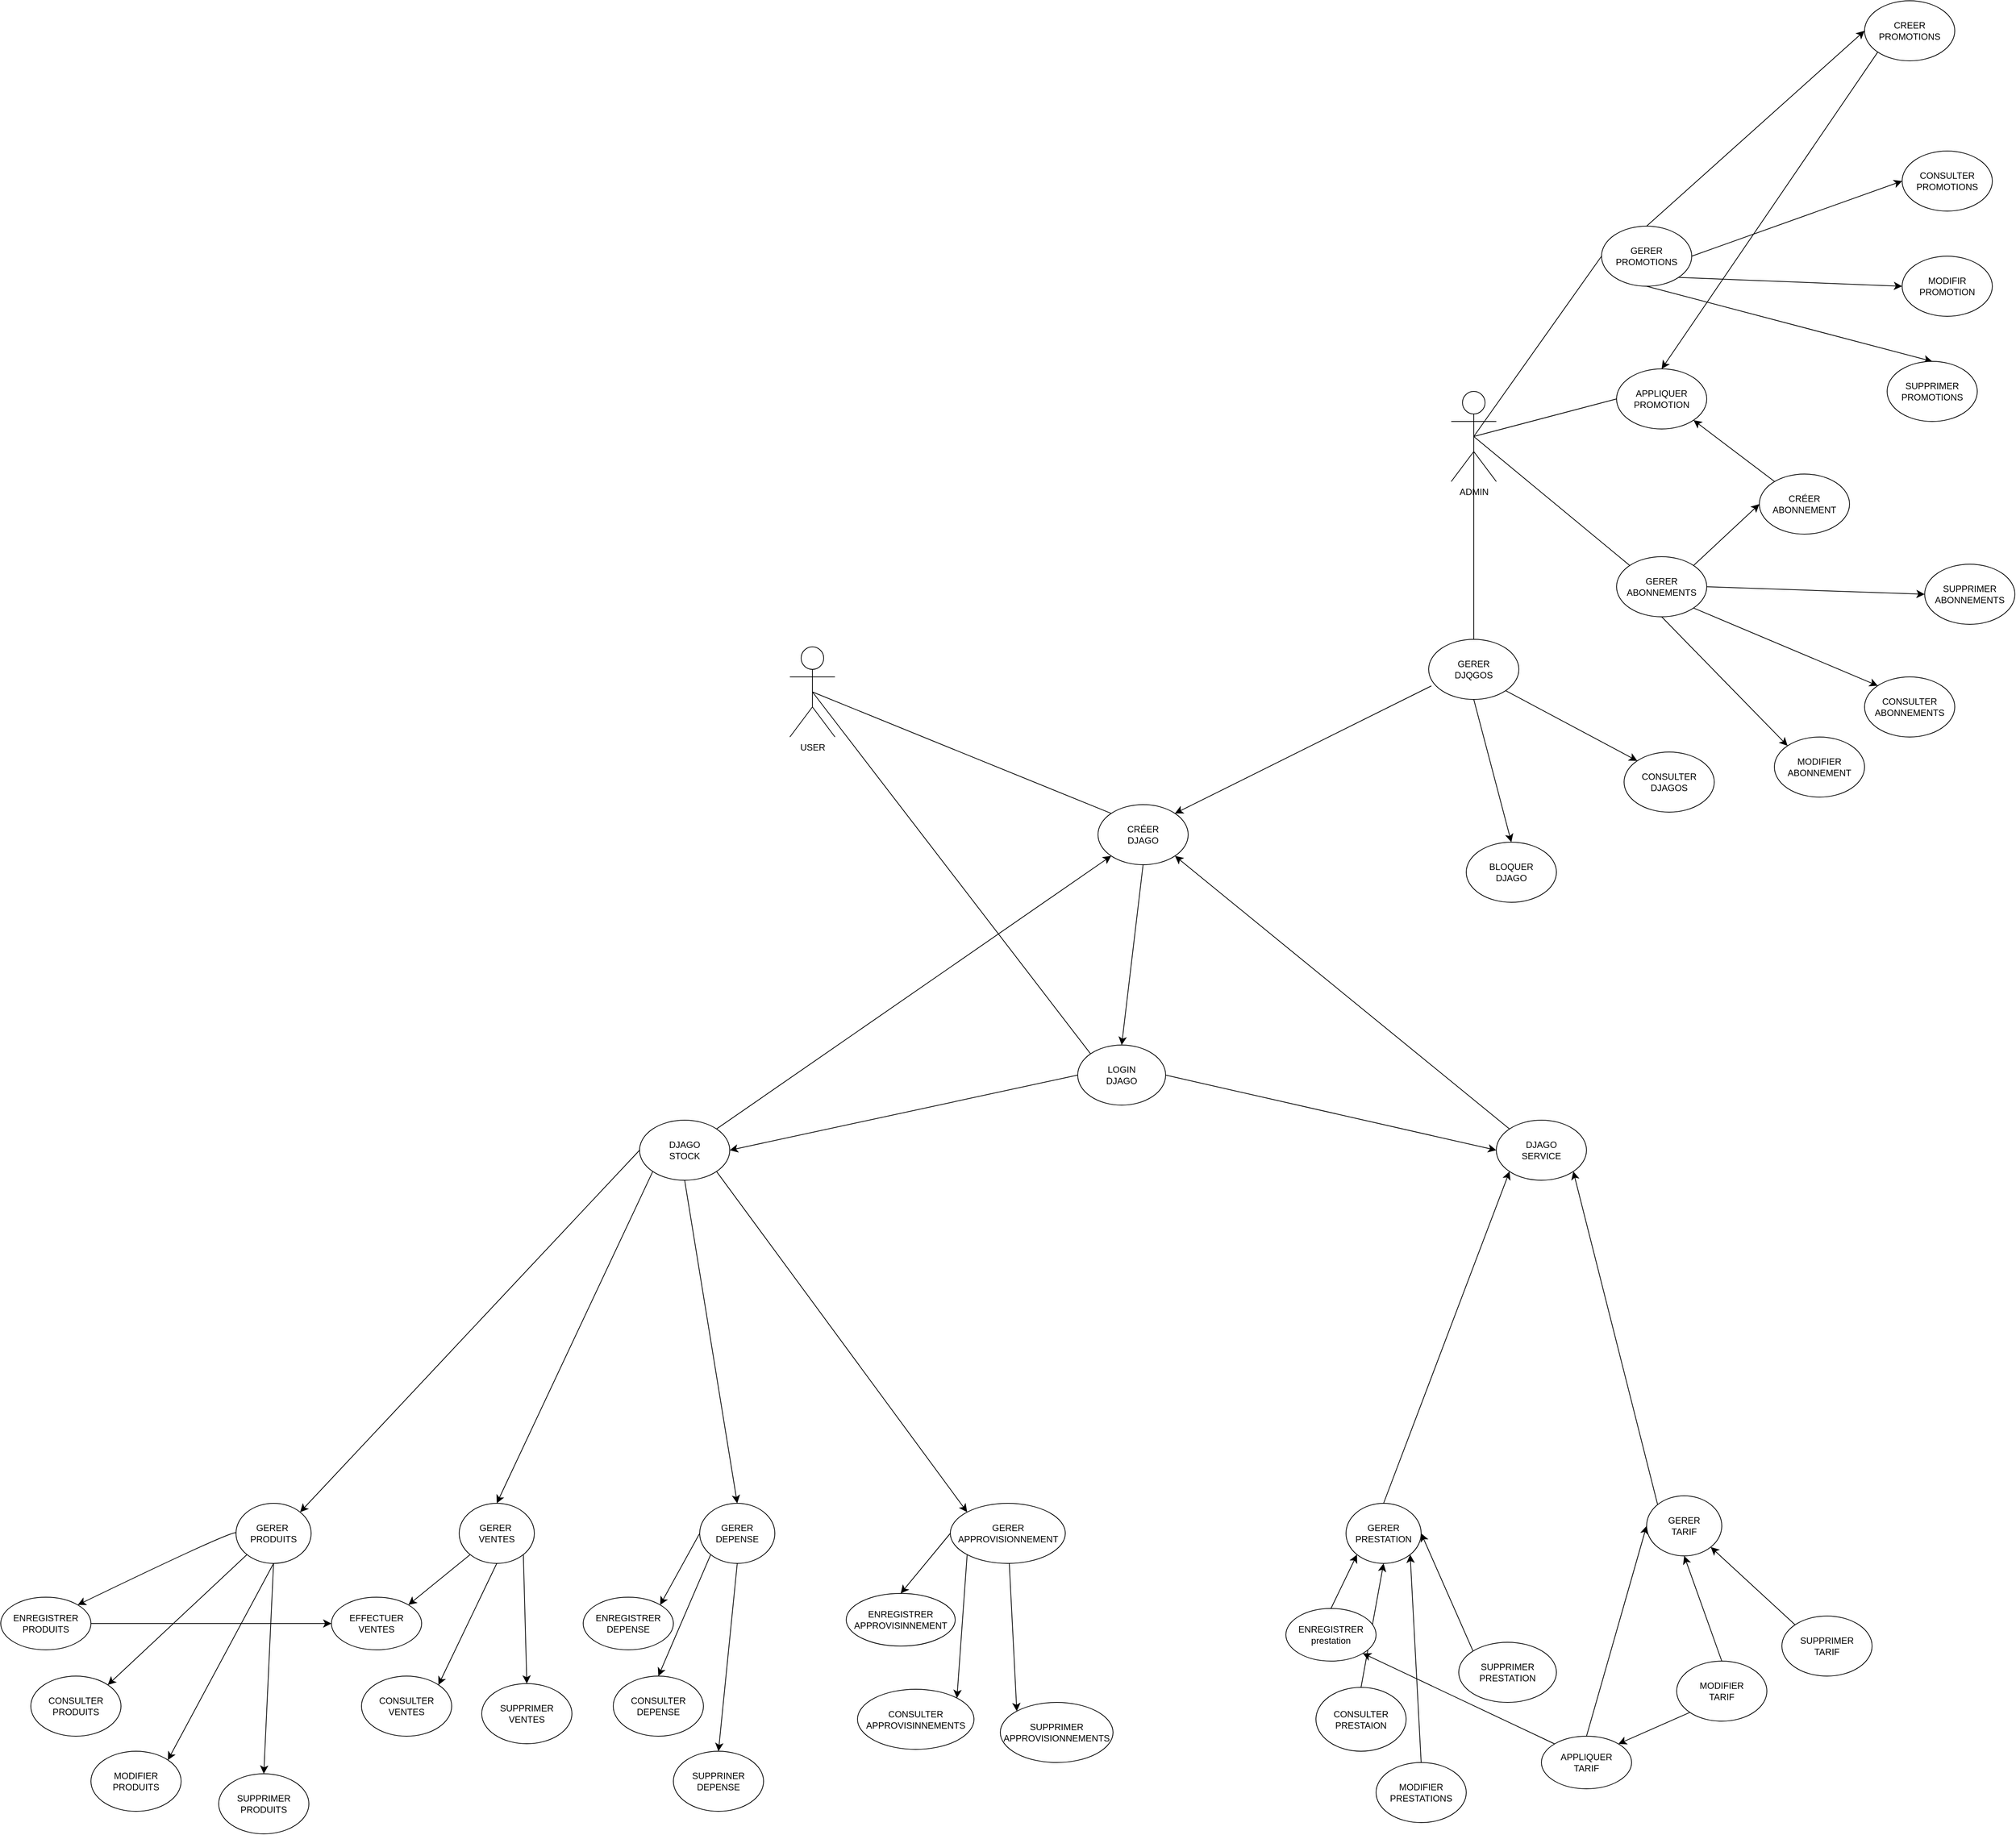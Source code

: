 <mxfile version="24.4.12" type="github">
  <diagram name="Page-1" id="MZ3AWPZT5DLn9-O8bJmc">
    <mxGraphModel dx="3785" dy="3672" grid="1" gridSize="10" guides="1" tooltips="1" connect="1" arrows="1" fold="1" page="1" pageScale="1" pageWidth="827" pageHeight="1169" math="0" shadow="0">
      <root>
        <mxCell id="0" />
        <mxCell id="1" parent="0" />
        <mxCell id="t6TU1K3U_63s48e1gC2M-1" value="USER" style="shape=umlActor;verticalLabelPosition=bottom;verticalAlign=top;html=1;outlineConnect=0;labelBackgroundColor=none;" parent="1" vertex="1">
          <mxGeometry x="-90" y="-940" width="60" height="120" as="geometry" />
        </mxCell>
        <mxCell id="5Mzq799TKKF06reo93Cx-96" style="edgeStyle=none;curved=1;rounded=0;orthogonalLoop=1;jettySize=auto;html=1;exitX=0;exitY=0.5;exitDx=0;exitDy=0;entryX=1;entryY=0;entryDx=0;entryDy=0;fontSize=12;startSize=8;endSize=8;labelBackgroundColor=none;fontColor=default;" parent="1" source="5Mzq799TKKF06reo93Cx-27" target="ilMCgSNwz-HgjAsezBHl-24" edge="1">
          <mxGeometry relative="1" as="geometry" />
        </mxCell>
        <mxCell id="ilMCgSNwz-HgjAsezBHl-24" value="GERER&amp;nbsp;&lt;div&gt;PRODUITS&lt;/div&gt;" style="ellipse;whiteSpace=wrap;html=1;spacingTop=0;labelBackgroundColor=none;" parent="1" vertex="1">
          <mxGeometry x="-827" y="200" width="100" height="80" as="geometry" />
        </mxCell>
        <mxCell id="5Mzq799TKKF06reo93Cx-95" style="edgeStyle=none;curved=1;rounded=0;orthogonalLoop=1;jettySize=auto;html=1;exitX=0;exitY=1;exitDx=0;exitDy=0;fontSize=12;startSize=8;endSize=8;entryX=0.5;entryY=0;entryDx=0;entryDy=0;labelBackgroundColor=none;fontColor=default;" parent="1" source="5Mzq799TKKF06reo93Cx-27" target="ilMCgSNwz-HgjAsezBHl-23" edge="1">
          <mxGeometry relative="1" as="geometry">
            <mxPoint x="-270" y="-250" as="sourcePoint" />
          </mxGeometry>
        </mxCell>
        <mxCell id="ilMCgSNwz-HgjAsezBHl-23" value="GERER&amp;nbsp;&lt;div&gt;VENTES&lt;/div&gt;" style="ellipse;whiteSpace=wrap;html=1;labelBackgroundColor=none;" parent="1" vertex="1">
          <mxGeometry x="-530" y="200" width="100" height="80" as="geometry" />
        </mxCell>
        <mxCell id="5Mzq799TKKF06reo93Cx-94" style="edgeStyle=none;curved=1;rounded=0;orthogonalLoop=1;jettySize=auto;html=1;exitX=0.5;exitY=1;exitDx=0;exitDy=0;entryX=0.5;entryY=0;entryDx=0;entryDy=0;fontSize=12;startSize=8;endSize=8;labelBackgroundColor=none;fontColor=default;" parent="1" source="5Mzq799TKKF06reo93Cx-27" target="ilMCgSNwz-HgjAsezBHl-22" edge="1">
          <mxGeometry relative="1" as="geometry" />
        </mxCell>
        <mxCell id="ilMCgSNwz-HgjAsezBHl-22" value="GERER&lt;div&gt;DEPENSE&lt;/div&gt;" style="ellipse;whiteSpace=wrap;html=1;labelBackgroundColor=none;" parent="1" vertex="1">
          <mxGeometry x="-210" y="200" width="100" height="80" as="geometry" />
        </mxCell>
        <mxCell id="5Mzq799TKKF06reo93Cx-93" style="edgeStyle=none;curved=1;rounded=0;orthogonalLoop=1;jettySize=auto;html=1;exitX=1;exitY=1;exitDx=0;exitDy=0;entryX=0;entryY=0;entryDx=0;entryDy=0;fontSize=12;startSize=8;endSize=8;labelBackgroundColor=none;fontColor=default;" parent="1" source="5Mzq799TKKF06reo93Cx-27" target="ilMCgSNwz-HgjAsezBHl-21" edge="1">
          <mxGeometry relative="1" as="geometry" />
        </mxCell>
        <mxCell id="ilMCgSNwz-HgjAsezBHl-21" value="GERER&lt;div&gt;APPROVISIONNEMENT&lt;/div&gt;" style="ellipse;whiteSpace=wrap;html=1;labelBackgroundColor=none;" parent="1" vertex="1">
          <mxGeometry x="123.5" y="200" width="153" height="80" as="geometry" />
        </mxCell>
        <mxCell id="5Mzq799TKKF06reo93Cx-89" style="edgeStyle=none;curved=1;rounded=0;orthogonalLoop=1;jettySize=auto;html=1;exitX=0.5;exitY=0;exitDx=0;exitDy=0;entryX=0;entryY=1;entryDx=0;entryDy=0;fontSize=12;startSize=8;endSize=8;labelBackgroundColor=none;fontColor=default;" parent="1" source="ilMCgSNwz-HgjAsezBHl-20" target="5Mzq799TKKF06reo93Cx-26" edge="1">
          <mxGeometry relative="1" as="geometry" />
        </mxCell>
        <mxCell id="ilMCgSNwz-HgjAsezBHl-20" value="GERER&lt;div&gt;PRESTATION&lt;/div&gt;" style="ellipse;whiteSpace=wrap;html=1;labelBackgroundColor=none;" parent="1" vertex="1">
          <mxGeometry x="650" y="200" width="100" height="80" as="geometry" />
        </mxCell>
        <mxCell id="5Mzq799TKKF06reo93Cx-91" style="edgeStyle=none;curved=1;rounded=0;orthogonalLoop=1;jettySize=auto;html=1;exitX=0;exitY=0;exitDx=0;exitDy=0;entryX=1;entryY=1;entryDx=0;entryDy=0;fontSize=12;startSize=8;endSize=8;labelBackgroundColor=none;fontColor=default;" parent="1" source="ilMCgSNwz-HgjAsezBHl-18" target="5Mzq799TKKF06reo93Cx-26" edge="1">
          <mxGeometry relative="1" as="geometry" />
        </mxCell>
        <mxCell id="ilMCgSNwz-HgjAsezBHl-18" value="GERER&lt;div&gt;TARIF&lt;/div&gt;" style="ellipse;whiteSpace=wrap;html=1;labelBackgroundColor=none;" parent="1" vertex="1">
          <mxGeometry x="1050" y="190" width="100" height="80" as="geometry" />
        </mxCell>
        <mxCell id="5Mzq799TKKF06reo93Cx-159" style="edgeStyle=none;curved=1;rounded=0;orthogonalLoop=1;jettySize=auto;html=1;exitX=0.5;exitY=1;exitDx=0;exitDy=0;entryX=0.5;entryY=0;entryDx=0;entryDy=0;fontSize=12;startSize=8;endSize=8;labelBackgroundColor=none;fontColor=default;" parent="1" source="5Mzq799TKKF06reo93Cx-25" target="5Mzq799TKKF06reo93Cx-100" edge="1">
          <mxGeometry relative="1" as="geometry" />
        </mxCell>
        <mxCell id="5Mzq799TKKF06reo93Cx-25" value="CRÉER&lt;div&gt;DJAGO&lt;/div&gt;" style="ellipse;whiteSpace=wrap;html=1;labelBackgroundColor=none;" parent="1" vertex="1">
          <mxGeometry x="320" y="-730" width="120" height="80" as="geometry" />
        </mxCell>
        <mxCell id="5Mzq799TKKF06reo93Cx-163" style="edgeStyle=none;curved=1;rounded=0;orthogonalLoop=1;jettySize=auto;html=1;exitX=0;exitY=0;exitDx=0;exitDy=0;entryX=1;entryY=1;entryDx=0;entryDy=0;fontSize=12;startSize=8;endSize=8;labelBackgroundColor=none;fontColor=default;" parent="1" source="5Mzq799TKKF06reo93Cx-26" target="5Mzq799TKKF06reo93Cx-25" edge="1">
          <mxGeometry relative="1" as="geometry" />
        </mxCell>
        <mxCell id="5Mzq799TKKF06reo93Cx-26" value="DJAGO&lt;div&gt;SERVICE&lt;/div&gt;" style="ellipse;whiteSpace=wrap;html=1;labelBackgroundColor=none;" parent="1" vertex="1">
          <mxGeometry x="850" y="-310" width="120" height="80" as="geometry" />
        </mxCell>
        <mxCell id="5Mzq799TKKF06reo93Cx-164" style="edgeStyle=none;curved=1;rounded=0;orthogonalLoop=1;jettySize=auto;html=1;exitX=1;exitY=0;exitDx=0;exitDy=0;entryX=0;entryY=1;entryDx=0;entryDy=0;fontSize=12;startSize=8;endSize=8;labelBackgroundColor=none;fontColor=default;" parent="1" source="5Mzq799TKKF06reo93Cx-27" target="5Mzq799TKKF06reo93Cx-25" edge="1">
          <mxGeometry relative="1" as="geometry" />
        </mxCell>
        <mxCell id="5Mzq799TKKF06reo93Cx-27" value="DJAGO&lt;div&gt;STOCK&lt;/div&gt;" style="ellipse;whiteSpace=wrap;html=1;labelBackgroundColor=none;" parent="1" vertex="1">
          <mxGeometry x="-290" y="-310" width="120" height="80" as="geometry" />
        </mxCell>
        <mxCell id="5Mzq799TKKF06reo93Cx-59" style="edgeStyle=none;curved=1;rounded=0;orthogonalLoop=1;jettySize=auto;html=1;exitX=0.5;exitY=1;exitDx=0;exitDy=0;entryX=1;entryY=0;entryDx=0;entryDy=0;fontSize=12;startSize=8;endSize=8;labelBackgroundColor=none;fontColor=default;" parent="1" source="ilMCgSNwz-HgjAsezBHl-24" target="5Mzq799TKKF06reo93Cx-34" edge="1">
          <mxGeometry relative="1" as="geometry" />
        </mxCell>
        <mxCell id="5Mzq799TKKF06reo93Cx-34" value="MODIFIER&lt;div&gt;PRODUITS&lt;/div&gt;" style="ellipse;whiteSpace=wrap;html=1;labelBackgroundColor=none;" parent="1" vertex="1">
          <mxGeometry x="-1020" y="530" width="120" height="80" as="geometry" />
        </mxCell>
        <mxCell id="5Mzq799TKKF06reo93Cx-58" style="edgeStyle=none;curved=1;rounded=0;orthogonalLoop=1;jettySize=auto;html=1;exitX=0;exitY=1;exitDx=0;exitDy=0;entryX=1;entryY=0;entryDx=0;entryDy=0;fontSize=12;startSize=8;endSize=8;labelBackgroundColor=none;fontColor=default;" parent="1" source="ilMCgSNwz-HgjAsezBHl-24" target="5Mzq799TKKF06reo93Cx-35" edge="1">
          <mxGeometry relative="1" as="geometry" />
        </mxCell>
        <mxCell id="5Mzq799TKKF06reo93Cx-35" value="&lt;div&gt;CONSULTER&lt;/div&gt;&lt;div&gt;PRODUITS&lt;/div&gt;" style="ellipse;whiteSpace=wrap;html=1;labelBackgroundColor=none;" parent="1" vertex="1">
          <mxGeometry x="-1100" y="430" width="120" height="80" as="geometry" />
        </mxCell>
        <mxCell id="5Mzq799TKKF06reo93Cx-57" style="edgeStyle=none;curved=1;rounded=0;orthogonalLoop=1;jettySize=auto;html=1;exitX=0;exitY=0.5;exitDx=0;exitDy=0;entryX=1;entryY=0;entryDx=0;entryDy=0;fontSize=12;startSize=8;endSize=8;labelBackgroundColor=none;fontColor=default;" parent="1" source="ilMCgSNwz-HgjAsezBHl-24" target="5Mzq799TKKF06reo93Cx-36" edge="1">
          <mxGeometry relative="1" as="geometry">
            <Array as="points">
              <mxPoint x="-820" y="230" />
            </Array>
          </mxGeometry>
        </mxCell>
        <mxCell id="5Mzq799TKKF06reo93Cx-36" value="&lt;div&gt;ENREGISTRER&lt;/div&gt;&lt;div&gt;PRODUITS&lt;/div&gt;" style="ellipse;whiteSpace=wrap;html=1;labelBackgroundColor=none;" parent="1" vertex="1">
          <mxGeometry x="-1140" y="325" width="120" height="70" as="geometry" />
        </mxCell>
        <mxCell id="5Mzq799TKKF06reo93Cx-60" style="edgeStyle=none;curved=1;rounded=0;orthogonalLoop=1;jettySize=auto;html=1;exitX=0.5;exitY=1;exitDx=0;exitDy=0;entryX=0.5;entryY=0;entryDx=0;entryDy=0;fontSize=12;startSize=8;endSize=8;labelBackgroundColor=none;fontColor=default;" parent="1" source="ilMCgSNwz-HgjAsezBHl-24" target="5Mzq799TKKF06reo93Cx-38" edge="1">
          <mxGeometry relative="1" as="geometry" />
        </mxCell>
        <mxCell id="5Mzq799TKKF06reo93Cx-38" value="SUPPRIMER&lt;div&gt;PRODUITS&lt;/div&gt;" style="ellipse;whiteSpace=wrap;html=1;labelBackgroundColor=none;" parent="1" vertex="1">
          <mxGeometry x="-850" y="560" width="120" height="80" as="geometry" />
        </mxCell>
        <mxCell id="5Mzq799TKKF06reo93Cx-63" style="edgeStyle=none;curved=1;rounded=0;orthogonalLoop=1;jettySize=auto;html=1;exitX=0.5;exitY=1;exitDx=0;exitDy=0;entryX=1;entryY=0;entryDx=0;entryDy=0;fontSize=12;startSize=8;endSize=8;labelBackgroundColor=none;fontColor=default;" parent="1" source="ilMCgSNwz-HgjAsezBHl-23" target="5Mzq799TKKF06reo93Cx-40" edge="1">
          <mxGeometry relative="1" as="geometry" />
        </mxCell>
        <mxCell id="5Mzq799TKKF06reo93Cx-40" value="CONSULTER&lt;div&gt;VENTES&lt;/div&gt;" style="ellipse;whiteSpace=wrap;html=1;labelBackgroundColor=none;" parent="1" vertex="1">
          <mxGeometry x="-660" y="430" width="120" height="80" as="geometry" />
        </mxCell>
        <mxCell id="5Mzq799TKKF06reo93Cx-61" style="edgeStyle=none;curved=1;rounded=0;orthogonalLoop=1;jettySize=auto;html=1;exitX=0;exitY=1;exitDx=0;exitDy=0;entryX=1;entryY=0;entryDx=0;entryDy=0;fontSize=12;startSize=8;endSize=8;labelBackgroundColor=none;fontColor=default;" parent="1" source="ilMCgSNwz-HgjAsezBHl-23" target="5Mzq799TKKF06reo93Cx-41" edge="1">
          <mxGeometry relative="1" as="geometry" />
        </mxCell>
        <mxCell id="5Mzq799TKKF06reo93Cx-62" style="edgeStyle=none;curved=1;rounded=0;orthogonalLoop=1;jettySize=auto;html=1;fontSize=12;startSize=8;endSize=8;exitX=1;exitY=0.5;exitDx=0;exitDy=0;labelBackgroundColor=none;fontColor=default;" parent="1" source="5Mzq799TKKF06reo93Cx-36" target="5Mzq799TKKF06reo93Cx-41" edge="1">
          <mxGeometry relative="1" as="geometry" />
        </mxCell>
        <mxCell id="5Mzq799TKKF06reo93Cx-41" value="EFFECTUER&lt;div&gt;VENTES&lt;/div&gt;" style="ellipse;whiteSpace=wrap;html=1;labelBackgroundColor=none;" parent="1" vertex="1">
          <mxGeometry x="-700" y="325" width="120" height="70" as="geometry" />
        </mxCell>
        <mxCell id="5Mzq799TKKF06reo93Cx-64" style="edgeStyle=none;curved=1;rounded=0;orthogonalLoop=1;jettySize=auto;html=1;exitX=1;exitY=1;exitDx=0;exitDy=0;entryX=0.5;entryY=0;entryDx=0;entryDy=0;fontSize=12;startSize=8;endSize=8;labelBackgroundColor=none;fontColor=default;" parent="1" source="ilMCgSNwz-HgjAsezBHl-23" target="5Mzq799TKKF06reo93Cx-42" edge="1">
          <mxGeometry relative="1" as="geometry" />
        </mxCell>
        <mxCell id="5Mzq799TKKF06reo93Cx-42" value="SUPPRIMER&lt;div&gt;VENTES&lt;/div&gt;" style="ellipse;whiteSpace=wrap;html=1;labelBackgroundColor=none;" parent="1" vertex="1">
          <mxGeometry x="-500" y="440" width="120" height="80" as="geometry" />
        </mxCell>
        <mxCell id="5Mzq799TKKF06reo93Cx-67" style="edgeStyle=none;curved=1;rounded=0;orthogonalLoop=1;jettySize=auto;html=1;exitX=0.5;exitY=1;exitDx=0;exitDy=0;entryX=0.5;entryY=0;entryDx=0;entryDy=0;fontSize=12;startSize=8;endSize=8;labelBackgroundColor=none;fontColor=default;" parent="1" source="ilMCgSNwz-HgjAsezBHl-22" target="5Mzq799TKKF06reo93Cx-43" edge="1">
          <mxGeometry relative="1" as="geometry" />
        </mxCell>
        <mxCell id="5Mzq799TKKF06reo93Cx-43" value="SUPPRINER&lt;div&gt;DEPENSE&lt;/div&gt;" style="ellipse;whiteSpace=wrap;html=1;labelBackgroundColor=none;" parent="1" vertex="1">
          <mxGeometry x="-245" y="530" width="120" height="80" as="geometry" />
        </mxCell>
        <mxCell id="5Mzq799TKKF06reo93Cx-66" style="edgeStyle=none;curved=1;rounded=0;orthogonalLoop=1;jettySize=auto;html=1;exitX=0;exitY=1;exitDx=0;exitDy=0;entryX=0.5;entryY=0;entryDx=0;entryDy=0;fontSize=12;startSize=8;endSize=8;labelBackgroundColor=none;fontColor=default;" parent="1" source="ilMCgSNwz-HgjAsezBHl-22" target="5Mzq799TKKF06reo93Cx-44" edge="1">
          <mxGeometry relative="1" as="geometry" />
        </mxCell>
        <mxCell id="5Mzq799TKKF06reo93Cx-44" value="CONSULTER&lt;div&gt;DEPENSE&lt;/div&gt;" style="ellipse;whiteSpace=wrap;html=1;labelBackgroundColor=none;" parent="1" vertex="1">
          <mxGeometry x="-325" y="430" width="120" height="80" as="geometry" />
        </mxCell>
        <mxCell id="5Mzq799TKKF06reo93Cx-65" style="edgeStyle=none;curved=1;rounded=0;orthogonalLoop=1;jettySize=auto;html=1;exitX=0;exitY=0.5;exitDx=0;exitDy=0;entryX=1;entryY=0;entryDx=0;entryDy=0;fontSize=12;startSize=8;endSize=8;labelBackgroundColor=none;fontColor=default;" parent="1" source="ilMCgSNwz-HgjAsezBHl-22" target="5Mzq799TKKF06reo93Cx-45" edge="1">
          <mxGeometry relative="1" as="geometry" />
        </mxCell>
        <mxCell id="5Mzq799TKKF06reo93Cx-45" value="&lt;div&gt;ENREGISTRER&lt;/div&gt;&lt;div&gt;DEPENSE&lt;/div&gt;" style="ellipse;whiteSpace=wrap;html=1;labelBackgroundColor=none;" parent="1" vertex="1">
          <mxGeometry x="-365" y="325" width="120" height="70" as="geometry" />
        </mxCell>
        <mxCell id="5Mzq799TKKF06reo93Cx-69" style="edgeStyle=none;curved=1;rounded=0;orthogonalLoop=1;jettySize=auto;html=1;exitX=0;exitY=1;exitDx=0;exitDy=0;entryX=1;entryY=0;entryDx=0;entryDy=0;fontSize=12;startSize=8;endSize=8;labelBackgroundColor=none;fontColor=default;" parent="1" source="ilMCgSNwz-HgjAsezBHl-21" target="5Mzq799TKKF06reo93Cx-48" edge="1">
          <mxGeometry relative="1" as="geometry" />
        </mxCell>
        <mxCell id="5Mzq799TKKF06reo93Cx-48" value="CONSULTER&lt;div&gt;APPROVISINNEMENTS&lt;br&gt;&lt;/div&gt;" style="ellipse;whiteSpace=wrap;html=1;labelBackgroundColor=none;" parent="1" vertex="1">
          <mxGeometry y="447.5" width="155" height="80" as="geometry" />
        </mxCell>
        <mxCell id="5Mzq799TKKF06reo93Cx-68" style="edgeStyle=none;curved=1;rounded=0;orthogonalLoop=1;jettySize=auto;html=1;exitX=0;exitY=0.5;exitDx=0;exitDy=0;entryX=0.5;entryY=0;entryDx=0;entryDy=0;fontSize=12;startSize=8;endSize=8;labelBackgroundColor=none;fontColor=default;" parent="1" source="ilMCgSNwz-HgjAsezBHl-21" target="5Mzq799TKKF06reo93Cx-49" edge="1">
          <mxGeometry relative="1" as="geometry" />
        </mxCell>
        <mxCell id="5Mzq799TKKF06reo93Cx-49" value="ENREGISTRER&lt;div&gt;APPROVISINNEMENT&lt;/div&gt;" style="ellipse;whiteSpace=wrap;html=1;labelBackgroundColor=none;" parent="1" vertex="1">
          <mxGeometry x="-15" y="320" width="145" height="70" as="geometry" />
        </mxCell>
        <mxCell id="5Mzq799TKKF06reo93Cx-70" style="edgeStyle=none;curved=1;rounded=0;orthogonalLoop=1;jettySize=auto;html=1;fontSize=12;startSize=8;endSize=8;entryX=0;entryY=0;entryDx=0;entryDy=0;labelBackgroundColor=none;fontColor=default;" parent="1" source="ilMCgSNwz-HgjAsezBHl-21" target="5Mzq799TKKF06reo93Cx-50" edge="1">
          <mxGeometry relative="1" as="geometry" />
        </mxCell>
        <mxCell id="5Mzq799TKKF06reo93Cx-50" value="SUPPRIMER&lt;div&gt;APPROVISIONNEMENTS&lt;/div&gt;" style="ellipse;whiteSpace=wrap;html=1;labelBackgroundColor=none;" parent="1" vertex="1">
          <mxGeometry x="190" y="465" width="150" height="80" as="geometry" />
        </mxCell>
        <mxCell id="5Mzq799TKKF06reo93Cx-74" style="edgeStyle=none;curved=1;rounded=0;orthogonalLoop=1;jettySize=auto;html=1;exitX=0.5;exitY=0;exitDx=0;exitDy=0;fontSize=12;startSize=8;endSize=8;entryX=1;entryY=1;entryDx=0;entryDy=0;labelBackgroundColor=none;fontColor=default;" parent="1" source="5Mzq799TKKF06reo93Cx-52" target="ilMCgSNwz-HgjAsezBHl-20" edge="1">
          <mxGeometry relative="1" as="geometry">
            <mxPoint x="750.556" y="240" as="targetPoint" />
          </mxGeometry>
        </mxCell>
        <mxCell id="5Mzq799TKKF06reo93Cx-52" value="MODIFIER&lt;div&gt;PRESTATIONS&lt;/div&gt;" style="ellipse;whiteSpace=wrap;html=1;labelBackgroundColor=none;" parent="1" vertex="1">
          <mxGeometry x="690" y="545" width="120" height="80" as="geometry" />
        </mxCell>
        <mxCell id="5Mzq799TKKF06reo93Cx-72" style="edgeStyle=none;curved=1;rounded=0;orthogonalLoop=1;jettySize=auto;html=1;exitX=0.5;exitY=0;exitDx=0;exitDy=0;entryX=0.5;entryY=1;entryDx=0;entryDy=0;fontSize=12;startSize=8;endSize=8;labelBackgroundColor=none;fontColor=default;" parent="1" source="5Mzq799TKKF06reo93Cx-53" target="ilMCgSNwz-HgjAsezBHl-20" edge="1">
          <mxGeometry relative="1" as="geometry" />
        </mxCell>
        <mxCell id="5Mzq799TKKF06reo93Cx-53" value="&lt;div&gt;CONSULTER&lt;/div&gt;&lt;div&gt;PRESTAION&lt;/div&gt;" style="ellipse;whiteSpace=wrap;html=1;labelBackgroundColor=none;" parent="1" vertex="1">
          <mxGeometry x="610" y="445" width="120" height="85" as="geometry" />
        </mxCell>
        <mxCell id="5Mzq799TKKF06reo93Cx-71" style="edgeStyle=none;curved=1;rounded=0;orthogonalLoop=1;jettySize=auto;html=1;exitX=0.5;exitY=0;exitDx=0;exitDy=0;entryX=0;entryY=1;entryDx=0;entryDy=0;fontSize=12;startSize=8;endSize=8;labelBackgroundColor=none;fontColor=default;" parent="1" source="5Mzq799TKKF06reo93Cx-54" target="ilMCgSNwz-HgjAsezBHl-20" edge="1">
          <mxGeometry relative="1" as="geometry" />
        </mxCell>
        <mxCell id="5Mzq799TKKF06reo93Cx-54" value="&lt;div&gt;ENREGISTRER&lt;/div&gt;&lt;div&gt;prestation&lt;/div&gt;" style="ellipse;whiteSpace=wrap;html=1;labelBackgroundColor=none;" parent="1" vertex="1">
          <mxGeometry x="570" y="340" width="120" height="70" as="geometry" />
        </mxCell>
        <mxCell id="5Mzq799TKKF06reo93Cx-79" style="edgeStyle=none;curved=1;rounded=0;orthogonalLoop=1;jettySize=auto;html=1;exitX=0;exitY=0;exitDx=0;exitDy=0;entryX=1;entryY=0.5;entryDx=0;entryDy=0;fontSize=12;startSize=8;endSize=8;labelBackgroundColor=none;fontColor=default;" parent="1" source="5Mzq799TKKF06reo93Cx-55" target="ilMCgSNwz-HgjAsezBHl-20" edge="1">
          <mxGeometry relative="1" as="geometry" />
        </mxCell>
        <mxCell id="5Mzq799TKKF06reo93Cx-55" value="SUPPRIMER&lt;div&gt;PRESTATION&lt;/div&gt;" style="ellipse;whiteSpace=wrap;html=1;labelBackgroundColor=none;" parent="1" vertex="1">
          <mxGeometry x="800" y="385" width="130" height="80" as="geometry" />
        </mxCell>
        <mxCell id="5Mzq799TKKF06reo93Cx-85" style="edgeStyle=none;curved=1;rounded=0;orthogonalLoop=1;jettySize=auto;html=1;exitX=0;exitY=1;exitDx=0;exitDy=0;entryX=1;entryY=0;entryDx=0;entryDy=0;fontSize=12;startSize=8;endSize=8;labelBackgroundColor=none;fontColor=default;" parent="1" source="5Mzq799TKKF06reo93Cx-75" target="5Mzq799TKKF06reo93Cx-77" edge="1">
          <mxGeometry relative="1" as="geometry" />
        </mxCell>
        <mxCell id="5Mzq799TKKF06reo93Cx-86" style="edgeStyle=none;curved=1;rounded=0;orthogonalLoop=1;jettySize=auto;html=1;exitX=0.5;exitY=0;exitDx=0;exitDy=0;entryX=0.5;entryY=1;entryDx=0;entryDy=0;fontSize=12;startSize=8;endSize=8;labelBackgroundColor=none;fontColor=default;" parent="1" source="5Mzq799TKKF06reo93Cx-75" target="ilMCgSNwz-HgjAsezBHl-18" edge="1">
          <mxGeometry relative="1" as="geometry" />
        </mxCell>
        <mxCell id="5Mzq799TKKF06reo93Cx-75" value="MODIFIER&lt;div&gt;TARIF&lt;/div&gt;" style="ellipse;whiteSpace=wrap;html=1;labelBackgroundColor=none;" parent="1" vertex="1">
          <mxGeometry x="1090" y="410" width="120" height="80" as="geometry" />
        </mxCell>
        <mxCell id="5Mzq799TKKF06reo93Cx-80" style="edgeStyle=none;curved=1;rounded=0;orthogonalLoop=1;jettySize=auto;html=1;exitX=0.5;exitY=0;exitDx=0;exitDy=0;entryX=0;entryY=0.5;entryDx=0;entryDy=0;fontSize=12;startSize=8;endSize=8;labelBackgroundColor=none;fontColor=default;" parent="1" source="5Mzq799TKKF06reo93Cx-77" target="ilMCgSNwz-HgjAsezBHl-18" edge="1">
          <mxGeometry relative="1" as="geometry" />
        </mxCell>
        <mxCell id="5Mzq799TKKF06reo93Cx-81" style="edgeStyle=none;curved=1;rounded=0;orthogonalLoop=1;jettySize=auto;html=1;exitX=0;exitY=0;exitDx=0;exitDy=0;entryX=1;entryY=1;entryDx=0;entryDy=0;fontSize=12;startSize=8;endSize=8;labelBackgroundColor=none;fontColor=default;" parent="1" source="5Mzq799TKKF06reo93Cx-77" target="5Mzq799TKKF06reo93Cx-54" edge="1">
          <mxGeometry relative="1" as="geometry" />
        </mxCell>
        <mxCell id="5Mzq799TKKF06reo93Cx-77" value="&lt;div&gt;APPLIQUER&lt;/div&gt;&lt;div&gt;TARIF&lt;/div&gt;" style="ellipse;whiteSpace=wrap;html=1;labelBackgroundColor=none;" parent="1" vertex="1">
          <mxGeometry x="910" y="510" width="120" height="70" as="geometry" />
        </mxCell>
        <mxCell id="5Mzq799TKKF06reo93Cx-87" style="edgeStyle=none;curved=1;rounded=0;orthogonalLoop=1;jettySize=auto;html=1;exitX=0;exitY=0;exitDx=0;exitDy=0;entryX=1;entryY=1;entryDx=0;entryDy=0;fontSize=12;startSize=8;endSize=8;labelBackgroundColor=none;fontColor=default;" parent="1" source="5Mzq799TKKF06reo93Cx-78" target="ilMCgSNwz-HgjAsezBHl-18" edge="1">
          <mxGeometry relative="1" as="geometry" />
        </mxCell>
        <mxCell id="5Mzq799TKKF06reo93Cx-78" value="SUPPRIMER&lt;div&gt;TARIF&lt;/div&gt;" style="ellipse;whiteSpace=wrap;html=1;labelBackgroundColor=none;" parent="1" vertex="1">
          <mxGeometry x="1230" y="350" width="120" height="80" as="geometry" />
        </mxCell>
        <mxCell id="5Mzq799TKKF06reo93Cx-161" style="edgeStyle=none;curved=1;rounded=0;orthogonalLoop=1;jettySize=auto;html=1;exitX=1;exitY=0.5;exitDx=0;exitDy=0;entryX=0;entryY=0.5;entryDx=0;entryDy=0;fontSize=12;startSize=8;endSize=8;labelBackgroundColor=none;fontColor=default;" parent="1" source="5Mzq799TKKF06reo93Cx-100" target="5Mzq799TKKF06reo93Cx-26" edge="1">
          <mxGeometry relative="1" as="geometry" />
        </mxCell>
        <mxCell id="5Mzq799TKKF06reo93Cx-162" style="edgeStyle=none;curved=1;rounded=0;orthogonalLoop=1;jettySize=auto;html=1;exitX=0;exitY=0.5;exitDx=0;exitDy=0;entryX=1;entryY=0.5;entryDx=0;entryDy=0;fontSize=12;startSize=8;endSize=8;labelBackgroundColor=none;fontColor=default;" parent="1" source="5Mzq799TKKF06reo93Cx-100" target="5Mzq799TKKF06reo93Cx-27" edge="1">
          <mxGeometry relative="1" as="geometry" />
        </mxCell>
        <mxCell id="5Mzq799TKKF06reo93Cx-100" value="LOGIN&lt;div&gt;DJAGO&lt;/div&gt;" style="ellipse;whiteSpace=wrap;html=1;labelBackgroundColor=none;" parent="1" vertex="1">
          <mxGeometry x="293" y="-410" width="117" height="80" as="geometry" />
        </mxCell>
        <mxCell id="5Mzq799TKKF06reo93Cx-109" value="ADMIN" style="shape=umlActor;verticalLabelPosition=bottom;verticalAlign=top;html=1;outlineConnect=0;labelBackgroundColor=none;" parent="1" vertex="1">
          <mxGeometry x="790" y="-1280" width="60" height="120" as="geometry" />
        </mxCell>
        <mxCell id="5Mzq799TKKF06reo93Cx-117" value="GERER&lt;div&gt;DJQGOS&lt;/div&gt;" style="ellipse;whiteSpace=wrap;html=1;labelBackgroundColor=none;" parent="1" vertex="1">
          <mxGeometry x="760" y="-950" width="120" height="80" as="geometry" />
        </mxCell>
        <mxCell id="5Mzq799TKKF06reo93Cx-121" value="" style="endArrow=none;html=1;rounded=0;fontSize=12;startSize=8;endSize=8;curved=1;entryX=0.5;entryY=0.5;entryDx=0;entryDy=0;entryPerimeter=0;exitX=0.5;exitY=0;exitDx=0;exitDy=0;labelBackgroundColor=none;fontColor=default;" parent="1" source="5Mzq799TKKF06reo93Cx-117" target="5Mzq799TKKF06reo93Cx-109" edge="1">
          <mxGeometry width="50" height="50" relative="1" as="geometry">
            <mxPoint x="860" y="-860" as="sourcePoint" />
            <mxPoint x="910" y="-910" as="targetPoint" />
          </mxGeometry>
        </mxCell>
        <mxCell id="5Mzq799TKKF06reo93Cx-122" value="" style="endArrow=none;html=1;rounded=0;fontSize=12;startSize=8;endSize=8;curved=1;exitX=0.5;exitY=0.5;exitDx=0;exitDy=0;exitPerimeter=0;entryX=0;entryY=0;entryDx=0;entryDy=0;labelBackgroundColor=none;fontColor=default;" parent="1" source="t6TU1K3U_63s48e1gC2M-1" target="5Mzq799TKKF06reo93Cx-25" edge="1">
          <mxGeometry width="50" height="50" relative="1" as="geometry">
            <mxPoint x="860" y="-860" as="sourcePoint" />
            <mxPoint x="910" y="-910" as="targetPoint" />
          </mxGeometry>
        </mxCell>
        <mxCell id="5Mzq799TKKF06reo93Cx-141" style="edgeStyle=none;curved=1;rounded=0;orthogonalLoop=1;jettySize=auto;html=1;exitX=1;exitY=1;exitDx=0;exitDy=0;entryX=0;entryY=0;entryDx=0;entryDy=0;fontSize=12;startSize=8;endSize=8;labelBackgroundColor=none;fontColor=default;" parent="1" source="5Mzq799TKKF06reo93Cx-117" target="5Mzq799TKKF06reo93Cx-125" edge="1">
          <mxGeometry relative="1" as="geometry" />
        </mxCell>
        <mxCell id="5Mzq799TKKF06reo93Cx-125" value="CONSULTER&lt;div&gt;DJAGOS&lt;/div&gt;" style="ellipse;whiteSpace=wrap;html=1;labelBackgroundColor=none;" parent="1" vertex="1">
          <mxGeometry x="1020" y="-800" width="120" height="80" as="geometry" />
        </mxCell>
        <mxCell id="5Mzq799TKKF06reo93Cx-142" style="edgeStyle=none;curved=1;rounded=0;orthogonalLoop=1;jettySize=auto;html=1;exitX=0.5;exitY=1;exitDx=0;exitDy=0;entryX=0.5;entryY=0;entryDx=0;entryDy=0;fontSize=12;startSize=8;endSize=8;labelBackgroundColor=none;fontColor=default;" parent="1" source="5Mzq799TKKF06reo93Cx-117" target="5Mzq799TKKF06reo93Cx-126" edge="1">
          <mxGeometry relative="1" as="geometry" />
        </mxCell>
        <mxCell id="5Mzq799TKKF06reo93Cx-126" value="BLOQUER&lt;div&gt;DJAGO&lt;/div&gt;" style="ellipse;whiteSpace=wrap;html=1;labelBackgroundColor=none;" parent="1" vertex="1">
          <mxGeometry x="810" y="-680" width="120" height="80" as="geometry" />
        </mxCell>
        <mxCell id="5Mzq799TKKF06reo93Cx-144" style="edgeStyle=none;curved=1;rounded=0;orthogonalLoop=1;jettySize=auto;html=1;exitX=1;exitY=0;exitDx=0;exitDy=0;entryX=0;entryY=0.5;entryDx=0;entryDy=0;fontSize=12;startSize=8;endSize=8;labelBackgroundColor=none;fontColor=default;" parent="1" source="5Mzq799TKKF06reo93Cx-130" target="5Mzq799TKKF06reo93Cx-128" edge="1">
          <mxGeometry relative="1" as="geometry" />
        </mxCell>
        <mxCell id="5Mzq799TKKF06reo93Cx-128" value="CRÉER&lt;div&gt;ABONNEMENT&lt;/div&gt;" style="ellipse;whiteSpace=wrap;html=1;labelBackgroundColor=none;" parent="1" vertex="1">
          <mxGeometry x="1200" y="-1170" width="120" height="80" as="geometry" />
        </mxCell>
        <mxCell id="5Mzq799TKKF06reo93Cx-151" style="edgeStyle=none;curved=1;rounded=0;orthogonalLoop=1;jettySize=auto;html=1;exitX=0.5;exitY=0;exitDx=0;exitDy=0;entryX=0;entryY=0.5;entryDx=0;entryDy=0;fontSize=12;startSize=8;endSize=8;labelBackgroundColor=none;fontColor=default;" parent="1" source="5Mzq799TKKF06reo93Cx-131" target="5Mzq799TKKF06reo93Cx-129" edge="1">
          <mxGeometry relative="1" as="geometry" />
        </mxCell>
        <mxCell id="5Mzq799TKKF06reo93Cx-129" value="CREER PROMOTIONS" style="ellipse;whiteSpace=wrap;html=1;labelBackgroundColor=none;" parent="1" vertex="1">
          <mxGeometry x="1340" y="-1800" width="120" height="80" as="geometry" />
        </mxCell>
        <mxCell id="5Mzq799TKKF06reo93Cx-130" value="GERER&lt;div&gt;ABONNEMENTS&lt;/div&gt;" style="ellipse;whiteSpace=wrap;html=1;labelBackgroundColor=none;" parent="1" vertex="1">
          <mxGeometry x="1010" y="-1060" width="120" height="80" as="geometry" />
        </mxCell>
        <mxCell id="5Mzq799TKKF06reo93Cx-131" value="GERER&lt;div&gt;PROMOTIONS&lt;/div&gt;" style="ellipse;whiteSpace=wrap;html=1;labelBackgroundColor=none;" parent="1" vertex="1">
          <mxGeometry x="990" y="-1500" width="120" height="80" as="geometry" />
        </mxCell>
        <mxCell id="5Mzq799TKKF06reo93Cx-146" style="edgeStyle=none;curved=1;rounded=0;orthogonalLoop=1;jettySize=auto;html=1;exitX=1;exitY=1;exitDx=0;exitDy=0;entryX=0;entryY=0;entryDx=0;entryDy=0;fontSize=12;startSize=8;endSize=8;labelBackgroundColor=none;fontColor=default;" parent="1" source="5Mzq799TKKF06reo93Cx-130" target="5Mzq799TKKF06reo93Cx-135" edge="1">
          <mxGeometry relative="1" as="geometry" />
        </mxCell>
        <mxCell id="5Mzq799TKKF06reo93Cx-135" value="&lt;div&gt;CONSULTER&lt;/div&gt;&lt;div&gt;ABONNEMENTS&lt;span style=&quot;color: rgba(0, 0, 0, 0); font-family: monospace; font-size: 0px; text-align: start; text-wrap: nowrap; background-color: initial;&quot;&gt;%3CmxGraphModel%3E%3Croot%3E%3CmxCell%20id%3D%220%22%2F%3E%3CmxCell%20id%3D%221%22%20parent%3D%220%22%2F%3E%3CmxCell%20id%3D%222%22%20value%3D%22CR%C3%89ER%26lt%3Bdiv%26gt%3BABONNEMENT%26lt%3B%2Fdiv%26gt%3B%22%20style%3D%22ellipse%3BwhiteSpace%3Dwrap%3Bhtml%3D1%3B%22%20vertex%3D%221%22%20parent%3D%221%22%3E%3CmxGeometry%20x%3D%221310%22%20y%3D%22-1030%22%20width%3D%22120%22%20height%3D%2280%22%20as%3D%22geometry%22%2F%3E%3C%2FmxCell%3E%3C%2Froot%3E%3C%2FmxGraphModel%3E&lt;/span&gt;&lt;/div&gt;" style="ellipse;whiteSpace=wrap;html=1;labelBackgroundColor=none;" parent="1" vertex="1">
          <mxGeometry x="1340" y="-900" width="120" height="80" as="geometry" />
        </mxCell>
        <mxCell id="5Mzq799TKKF06reo93Cx-143" style="edgeStyle=none;curved=1;rounded=0;orthogonalLoop=1;jettySize=auto;html=1;exitX=0.5;exitY=1;exitDx=0;exitDy=0;entryX=0;entryY=0;entryDx=0;entryDy=0;fontSize=12;startSize=8;endSize=8;labelBackgroundColor=none;fontColor=default;" parent="1" source="5Mzq799TKKF06reo93Cx-130" target="5Mzq799TKKF06reo93Cx-136" edge="1">
          <mxGeometry relative="1" as="geometry" />
        </mxCell>
        <mxCell id="5Mzq799TKKF06reo93Cx-136" value="&lt;div&gt;MODIFIER&lt;/div&gt;&lt;div&gt;ABONNEMENT&lt;/div&gt;" style="ellipse;whiteSpace=wrap;html=1;labelBackgroundColor=none;" parent="1" vertex="1">
          <mxGeometry x="1220" y="-820" width="120" height="80" as="geometry" />
        </mxCell>
        <mxCell id="5Mzq799TKKF06reo93Cx-147" style="edgeStyle=none;curved=1;rounded=0;orthogonalLoop=1;jettySize=auto;html=1;exitX=1;exitY=0.5;exitDx=0;exitDy=0;fontSize=12;startSize=8;endSize=8;entryX=0;entryY=0.5;entryDx=0;entryDy=0;labelBackgroundColor=none;fontColor=default;" parent="1" source="5Mzq799TKKF06reo93Cx-130" target="5Mzq799TKKF06reo93Cx-137" edge="1">
          <mxGeometry relative="1" as="geometry">
            <mxPoint x="1110" y="-1080" as="sourcePoint" />
          </mxGeometry>
        </mxCell>
        <mxCell id="5Mzq799TKKF06reo93Cx-137" value="&lt;div&gt;SUPPRIMER&lt;/div&gt;&lt;div&gt;ABONNEMENTS&lt;span style=&quot;color: rgba(0, 0, 0, 0); font-family: monospace; font-size: 0px; text-align: start; text-wrap: nowrap; background-color: initial;&quot;&gt;%3CmxGraphModel%3E%3Croot%3E%3CmxCell%20id%3D%220%22%2F%3E%3CmxCell%20id%3D%221%22%20parent%3D%220%22%2F%3E%3CmxCell%20id%3D%222%22%20value%3D%22CR%C3%89ER%26lt%3Bdiv%26gt%3BABONNEMENT%26lt%3B%2Fdiv%26gt%3B%22%20style%3D%22ellipse%3BwhiteSpace%3Dwrap%3Bhtml%3D1%3B%22%20vertex%3D%221%22%20parent%3D%221%22%3E%3CmxGeometry%20x%3D%221310%22%20y%3D%22-1030%22%20width%3D%22120%22%20height%3D%2280%22%20as%3D%22geometry%22%2F%3E%3C%2FmxCell%3E%3C%2Froot%3E%3C%2FmxGraphModel%3E&lt;/span&gt;&lt;/div&gt;" style="ellipse;whiteSpace=wrap;html=1;labelBackgroundColor=none;" parent="1" vertex="1">
          <mxGeometry x="1420" y="-1050" width="120" height="80" as="geometry" />
        </mxCell>
        <mxCell id="5Mzq799TKKF06reo93Cx-154" style="edgeStyle=none;curved=1;rounded=0;orthogonalLoop=1;jettySize=auto;html=1;exitX=1;exitY=1;exitDx=0;exitDy=0;entryX=0;entryY=0.5;entryDx=0;entryDy=0;fontSize=12;startSize=8;endSize=8;labelBackgroundColor=none;fontColor=default;" parent="1" source="5Mzq799TKKF06reo93Cx-131" target="5Mzq799TKKF06reo93Cx-138" edge="1">
          <mxGeometry relative="1" as="geometry" />
        </mxCell>
        <mxCell id="5Mzq799TKKF06reo93Cx-138" value="MODIFIR&lt;div&gt;PROMOTION&lt;/div&gt;" style="ellipse;whiteSpace=wrap;html=1;labelBackgroundColor=none;" parent="1" vertex="1">
          <mxGeometry x="1390" y="-1460" width="120" height="80" as="geometry" />
        </mxCell>
        <mxCell id="5Mzq799TKKF06reo93Cx-153" style="edgeStyle=none;curved=1;rounded=0;orthogonalLoop=1;jettySize=auto;html=1;exitX=0.5;exitY=1;exitDx=0;exitDy=0;entryX=0.5;entryY=0;entryDx=0;entryDy=0;fontSize=12;startSize=8;endSize=8;labelBackgroundColor=none;fontColor=default;" parent="1" source="5Mzq799TKKF06reo93Cx-131" target="5Mzq799TKKF06reo93Cx-139" edge="1">
          <mxGeometry relative="1" as="geometry" />
        </mxCell>
        <mxCell id="5Mzq799TKKF06reo93Cx-139" value="SUPPRIMER&lt;div&gt;PROMOTIONS&lt;/div&gt;" style="ellipse;whiteSpace=wrap;html=1;labelBackgroundColor=none;" parent="1" vertex="1">
          <mxGeometry x="1370" y="-1320" width="120" height="80" as="geometry" />
        </mxCell>
        <mxCell id="5Mzq799TKKF06reo93Cx-152" style="edgeStyle=none;curved=1;rounded=0;orthogonalLoop=1;jettySize=auto;html=1;exitX=1;exitY=0.5;exitDx=0;exitDy=0;entryX=0;entryY=0.5;entryDx=0;entryDy=0;fontSize=12;startSize=8;endSize=8;labelBackgroundColor=none;fontColor=default;" parent="1" source="5Mzq799TKKF06reo93Cx-131" target="5Mzq799TKKF06reo93Cx-140" edge="1">
          <mxGeometry relative="1" as="geometry" />
        </mxCell>
        <mxCell id="5Mzq799TKKF06reo93Cx-140" value="CONSULTER PROMOTIONS" style="ellipse;whiteSpace=wrap;html=1;labelBackgroundColor=none;" parent="1" vertex="1">
          <mxGeometry x="1390" y="-1600" width="120" height="80" as="geometry" />
        </mxCell>
        <mxCell id="5Mzq799TKKF06reo93Cx-149" style="edgeStyle=none;curved=1;rounded=0;orthogonalLoop=1;jettySize=auto;html=1;exitX=0;exitY=1;exitDx=0;exitDy=0;entryX=0.5;entryY=0;entryDx=0;entryDy=0;fontSize=12;startSize=8;endSize=8;labelBackgroundColor=none;fontColor=default;" parent="1" source="5Mzq799TKKF06reo93Cx-129" target="5Mzq799TKKF06reo93Cx-148" edge="1">
          <mxGeometry relative="1" as="geometry" />
        </mxCell>
        <mxCell id="5Mzq799TKKF06reo93Cx-150" style="edgeStyle=none;curved=1;rounded=0;orthogonalLoop=1;jettySize=auto;html=1;fontSize=12;startSize=8;endSize=8;labelBackgroundColor=none;fontColor=default;entryX=1;entryY=1;entryDx=0;entryDy=0;" parent="1" source="5Mzq799TKKF06reo93Cx-128" target="5Mzq799TKKF06reo93Cx-148" edge="1">
          <mxGeometry relative="1" as="geometry" />
        </mxCell>
        <mxCell id="5Mzq799TKKF06reo93Cx-148" value="APPLIQUER&lt;div&gt;PROMOTION&lt;/div&gt;" style="ellipse;whiteSpace=wrap;html=1;labelBackgroundColor=none;" parent="1" vertex="1">
          <mxGeometry x="1010" y="-1310" width="120" height="80" as="geometry" />
        </mxCell>
        <mxCell id="5Mzq799TKKF06reo93Cx-155" value="" style="endArrow=none;html=1;rounded=0;fontSize=12;startSize=8;endSize=8;curved=1;exitX=0.5;exitY=0.5;exitDx=0;exitDy=0;exitPerimeter=0;entryX=0;entryY=0.5;entryDx=0;entryDy=0;labelBackgroundColor=none;fontColor=default;" parent="1" source="5Mzq799TKKF06reo93Cx-109" target="5Mzq799TKKF06reo93Cx-131" edge="1">
          <mxGeometry width="50" height="50" relative="1" as="geometry">
            <mxPoint x="1360" y="-1130" as="sourcePoint" />
            <mxPoint x="1410" y="-1180" as="targetPoint" />
          </mxGeometry>
        </mxCell>
        <mxCell id="5Mzq799TKKF06reo93Cx-156" value="" style="endArrow=none;html=1;rounded=0;fontSize=12;startSize=8;endSize=8;curved=1;entryX=0;entryY=0.5;entryDx=0;entryDy=0;exitX=0.5;exitY=0.5;exitDx=0;exitDy=0;exitPerimeter=0;labelBackgroundColor=none;fontColor=default;" parent="1" source="5Mzq799TKKF06reo93Cx-109" target="5Mzq799TKKF06reo93Cx-148" edge="1">
          <mxGeometry width="50" height="50" relative="1" as="geometry">
            <mxPoint x="1360" y="-1130" as="sourcePoint" />
            <mxPoint x="1410" y="-1180" as="targetPoint" />
          </mxGeometry>
        </mxCell>
        <mxCell id="5Mzq799TKKF06reo93Cx-157" value="" style="endArrow=none;html=1;rounded=0;fontSize=12;startSize=8;endSize=8;curved=1;exitX=0.5;exitY=0.5;exitDx=0;exitDy=0;exitPerimeter=0;entryX=0;entryY=0;entryDx=0;entryDy=0;labelBackgroundColor=none;fontColor=default;" parent="1" source="5Mzq799TKKF06reo93Cx-109" target="5Mzq799TKKF06reo93Cx-130" edge="1">
          <mxGeometry width="50" height="50" relative="1" as="geometry">
            <mxPoint x="830" y="-1210" as="sourcePoint" />
            <mxPoint x="1410" y="-1180" as="targetPoint" />
          </mxGeometry>
        </mxCell>
        <mxCell id="5Mzq799TKKF06reo93Cx-158" value="" style="endArrow=none;html=1;rounded=0;fontSize=12;startSize=8;endSize=8;curved=1;entryX=0;entryY=0;entryDx=0;entryDy=0;labelBackgroundColor=none;fontColor=default;" parent="1" target="5Mzq799TKKF06reo93Cx-100" edge="1">
          <mxGeometry width="50" height="50" relative="1" as="geometry">
            <mxPoint x="-60" y="-880" as="sourcePoint" />
            <mxPoint x="348" y="-708" as="targetPoint" />
          </mxGeometry>
        </mxCell>
        <mxCell id="5Mzq799TKKF06reo93Cx-165" style="edgeStyle=none;curved=1;rounded=0;orthogonalLoop=1;jettySize=auto;html=1;exitX=0.03;exitY=0.775;exitDx=0;exitDy=0;entryX=1;entryY=0;entryDx=0;entryDy=0;fontSize=12;startSize=8;endSize=8;exitPerimeter=0;labelBackgroundColor=none;fontColor=default;" parent="1" source="5Mzq799TKKF06reo93Cx-117" target="5Mzq799TKKF06reo93Cx-25" edge="1">
          <mxGeometry relative="1" as="geometry" />
        </mxCell>
      </root>
    </mxGraphModel>
  </diagram>
</mxfile>
